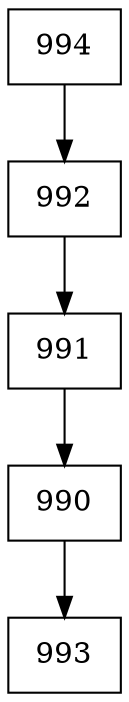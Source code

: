 digraph G {
  node [shape=record];
  node0 [label="{994}"];
  node0 -> node1;
  node1 [label="{992}"];
  node1 -> node2;
  node2 [label="{991}"];
  node2 -> node3;
  node3 [label="{990}"];
  node3 -> node4;
  node4 [label="{993}"];
}
